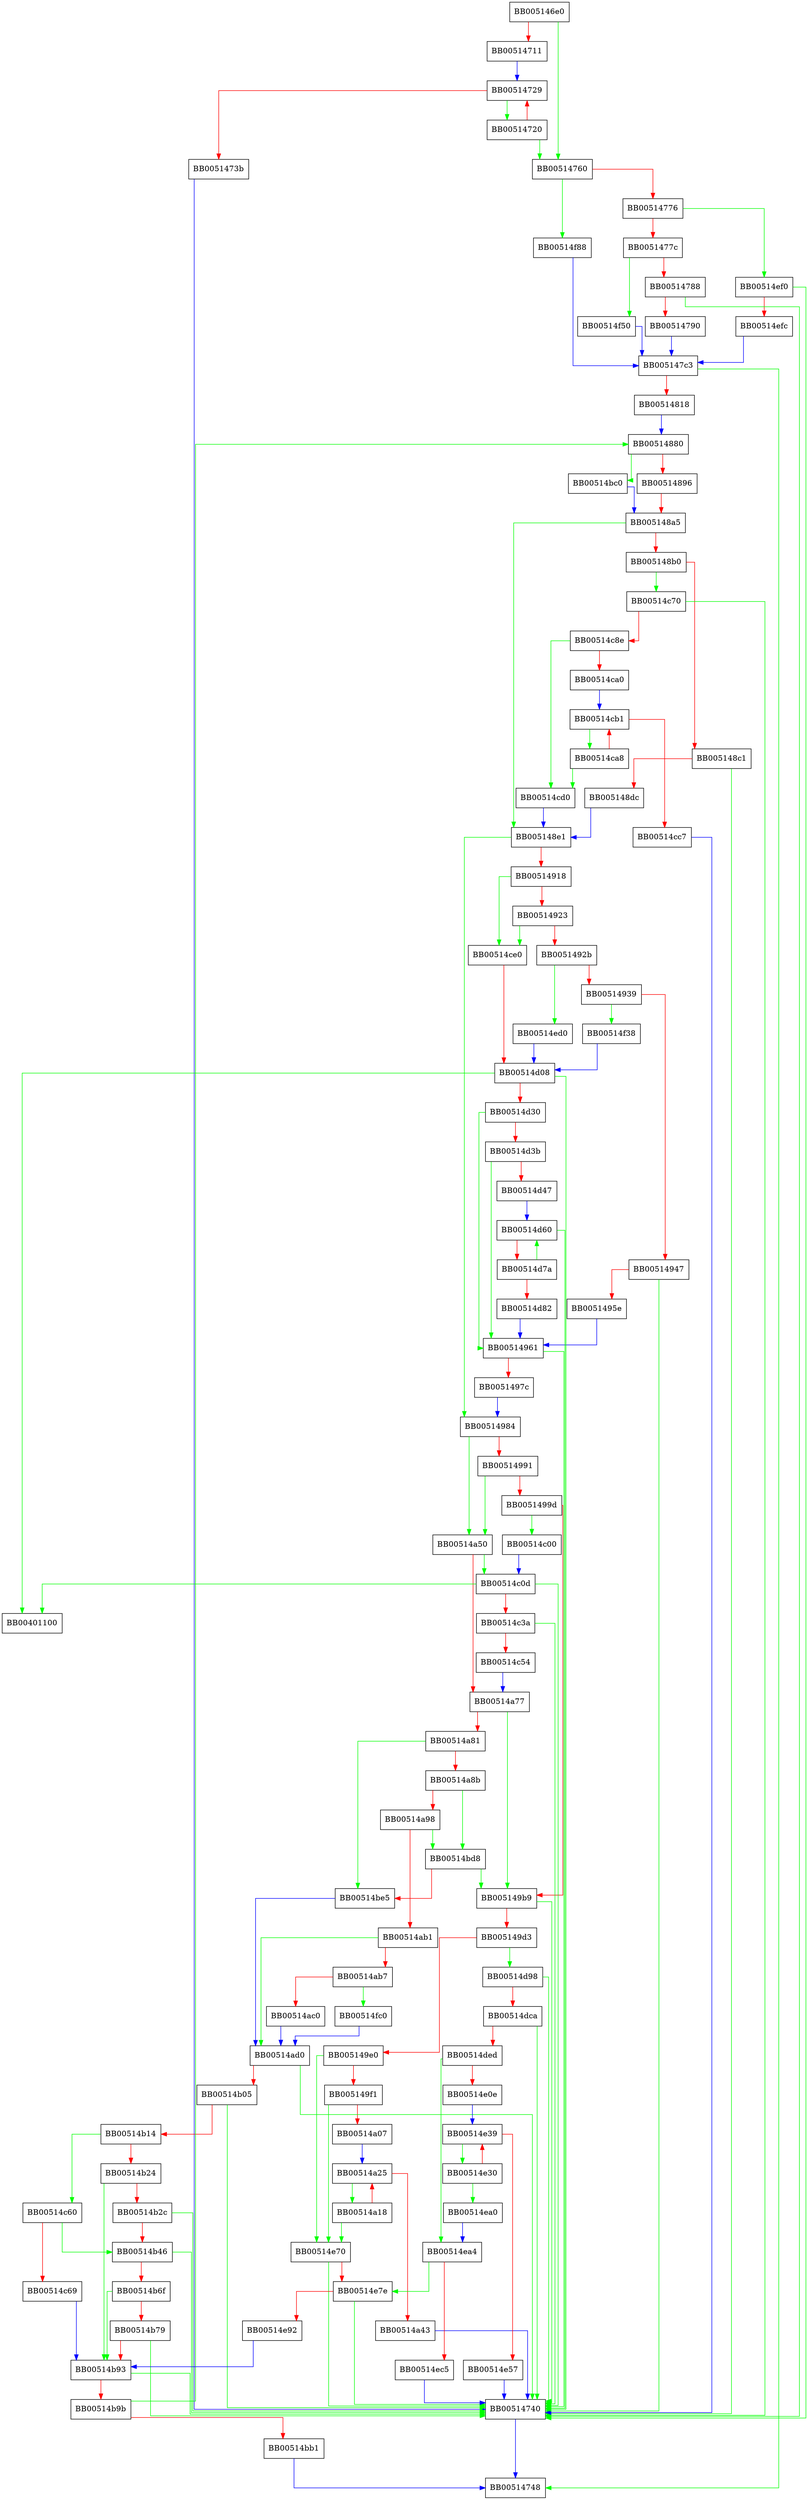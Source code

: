 digraph do_name_ex {
  node [shape="box"];
  graph [splines=ortho];
  BB005146e0 -> BB00514760 [color="green"];
  BB005146e0 -> BB00514711 [color="red"];
  BB00514711 -> BB00514729 [color="blue"];
  BB00514720 -> BB00514760 [color="green"];
  BB00514720 -> BB00514729 [color="red"];
  BB00514729 -> BB00514720 [color="green"];
  BB00514729 -> BB0051473b [color="red"];
  BB0051473b -> BB00514740 [color="blue"];
  BB00514740 -> BB00514748 [color="blue"];
  BB00514760 -> BB00514f88 [color="green"];
  BB00514760 -> BB00514776 [color="red"];
  BB00514776 -> BB00514ef0 [color="green"];
  BB00514776 -> BB0051477c [color="red"];
  BB0051477c -> BB00514f50 [color="green"];
  BB0051477c -> BB00514788 [color="red"];
  BB00514788 -> BB00514740 [color="green"];
  BB00514788 -> BB00514790 [color="red"];
  BB00514790 -> BB005147c3 [color="blue"];
  BB005147c3 -> BB00514748 [color="green"];
  BB005147c3 -> BB00514818 [color="red"];
  BB00514818 -> BB00514880 [color="blue"];
  BB00514880 -> BB00514bc0 [color="green"];
  BB00514880 -> BB00514896 [color="red"];
  BB00514896 -> BB005148a5 [color="red"];
  BB005148a5 -> BB005148e1 [color="green"];
  BB005148a5 -> BB005148b0 [color="red"];
  BB005148b0 -> BB00514c70 [color="green"];
  BB005148b0 -> BB005148c1 [color="red"];
  BB005148c1 -> BB00514740 [color="green"];
  BB005148c1 -> BB005148dc [color="red"];
  BB005148dc -> BB005148e1 [color="blue"];
  BB005148e1 -> BB00514984 [color="green"];
  BB005148e1 -> BB00514918 [color="red"];
  BB00514918 -> BB00514ce0 [color="green"];
  BB00514918 -> BB00514923 [color="red"];
  BB00514923 -> BB00514ce0 [color="green"];
  BB00514923 -> BB0051492b [color="red"];
  BB0051492b -> BB00514ed0 [color="green"];
  BB0051492b -> BB00514939 [color="red"];
  BB00514939 -> BB00514f38 [color="green"];
  BB00514939 -> BB00514947 [color="red"];
  BB00514947 -> BB00514740 [color="green"];
  BB00514947 -> BB0051495e [color="red"];
  BB0051495e -> BB00514961 [color="blue"];
  BB00514961 -> BB00514740 [color="green"];
  BB00514961 -> BB0051497c [color="red"];
  BB0051497c -> BB00514984 [color="blue"];
  BB00514984 -> BB00514a50 [color="green"];
  BB00514984 -> BB00514991 [color="red"];
  BB00514991 -> BB00514a50 [color="green"];
  BB00514991 -> BB0051499d [color="red"];
  BB0051499d -> BB00514c00 [color="green"];
  BB0051499d -> BB005149b9 [color="red"];
  BB005149b9 -> BB00514740 [color="green"];
  BB005149b9 -> BB005149d3 [color="red"];
  BB005149d3 -> BB00514d98 [color="green"];
  BB005149d3 -> BB005149e0 [color="red"];
  BB005149e0 -> BB00514e70 [color="green"];
  BB005149e0 -> BB005149f1 [color="red"];
  BB005149f1 -> BB00514e70 [color="green"];
  BB005149f1 -> BB00514a07 [color="red"];
  BB00514a07 -> BB00514a25 [color="blue"];
  BB00514a18 -> BB00514e70 [color="green"];
  BB00514a18 -> BB00514a25 [color="red"];
  BB00514a25 -> BB00514a18 [color="green"];
  BB00514a25 -> BB00514a43 [color="red"];
  BB00514a43 -> BB00514740 [color="blue"];
  BB00514a50 -> BB00514c0d [color="green"];
  BB00514a50 -> BB00514a77 [color="red"];
  BB00514a77 -> BB005149b9 [color="green"];
  BB00514a77 -> BB00514a81 [color="red"];
  BB00514a81 -> BB00514be5 [color="green"];
  BB00514a81 -> BB00514a8b [color="red"];
  BB00514a8b -> BB00514bd8 [color="green"];
  BB00514a8b -> BB00514a98 [color="red"];
  BB00514a98 -> BB00514bd8 [color="green"];
  BB00514a98 -> BB00514ab1 [color="red"];
  BB00514ab1 -> BB00514ad0 [color="green"];
  BB00514ab1 -> BB00514ab7 [color="red"];
  BB00514ab7 -> BB00514fc0 [color="green"];
  BB00514ab7 -> BB00514ac0 [color="red"];
  BB00514ac0 -> BB00514ad0 [color="blue"];
  BB00514ad0 -> BB00514740 [color="green"];
  BB00514ad0 -> BB00514b05 [color="red"];
  BB00514b05 -> BB00514740 [color="green"];
  BB00514b05 -> BB00514b14 [color="red"];
  BB00514b14 -> BB00514c60 [color="green"];
  BB00514b14 -> BB00514b24 [color="red"];
  BB00514b24 -> BB00514b93 [color="green"];
  BB00514b24 -> BB00514b2c [color="red"];
  BB00514b2c -> BB00514740 [color="green"];
  BB00514b2c -> BB00514b46 [color="red"];
  BB00514b46 -> BB00514740 [color="green"];
  BB00514b46 -> BB00514b6f [color="red"];
  BB00514b6f -> BB00514b93 [color="green"];
  BB00514b6f -> BB00514b79 [color="red"];
  BB00514b79 -> BB00514740 [color="green"];
  BB00514b79 -> BB00514b93 [color="red"];
  BB00514b93 -> BB00514740 [color="green"];
  BB00514b93 -> BB00514b9b [color="red"];
  BB00514b9b -> BB00514880 [color="green"];
  BB00514b9b -> BB00514bb1 [color="red"];
  BB00514bb1 -> BB00514748 [color="blue"];
  BB00514bc0 -> BB005148a5 [color="blue"];
  BB00514bd8 -> BB005149b9 [color="green"];
  BB00514bd8 -> BB00514be5 [color="red"];
  BB00514be5 -> BB00514ad0 [color="blue"];
  BB00514c00 -> BB00514c0d [color="blue"];
  BB00514c0d -> BB00401100 [color="green"];
  BB00514c0d -> BB00514740 [color="green"];
  BB00514c0d -> BB00514c3a [color="red"];
  BB00514c3a -> BB00514740 [color="green"];
  BB00514c3a -> BB00514c54 [color="red"];
  BB00514c54 -> BB00514a77 [color="blue"];
  BB00514c60 -> BB00514b46 [color="green"];
  BB00514c60 -> BB00514c69 [color="red"];
  BB00514c69 -> BB00514b93 [color="blue"];
  BB00514c70 -> BB00514740 [color="green"];
  BB00514c70 -> BB00514c8e [color="red"];
  BB00514c8e -> BB00514cd0 [color="green"];
  BB00514c8e -> BB00514ca0 [color="red"];
  BB00514ca0 -> BB00514cb1 [color="blue"];
  BB00514ca8 -> BB00514cd0 [color="green"];
  BB00514ca8 -> BB00514cb1 [color="red"];
  BB00514cb1 -> BB00514ca8 [color="green"];
  BB00514cb1 -> BB00514cc7 [color="red"];
  BB00514cc7 -> BB00514740 [color="blue"];
  BB00514cd0 -> BB005148e1 [color="blue"];
  BB00514ce0 -> BB00514d08 [color="red"];
  BB00514d08 -> BB00401100 [color="green"];
  BB00514d08 -> BB00514740 [color="green"];
  BB00514d08 -> BB00514d30 [color="red"];
  BB00514d30 -> BB00514961 [color="green"];
  BB00514d30 -> BB00514d3b [color="red"];
  BB00514d3b -> BB00514961 [color="green"];
  BB00514d3b -> BB00514d47 [color="red"];
  BB00514d47 -> BB00514d60 [color="blue"];
  BB00514d60 -> BB00514740 [color="green"];
  BB00514d60 -> BB00514d7a [color="red"];
  BB00514d7a -> BB00514d60 [color="green"];
  BB00514d7a -> BB00514d82 [color="red"];
  BB00514d82 -> BB00514961 [color="blue"];
  BB00514d98 -> BB00514740 [color="green"];
  BB00514d98 -> BB00514dca [color="red"];
  BB00514dca -> BB00514740 [color="green"];
  BB00514dca -> BB00514ded [color="red"];
  BB00514ded -> BB00514ea4 [color="green"];
  BB00514ded -> BB00514e0e [color="red"];
  BB00514e0e -> BB00514e39 [color="blue"];
  BB00514e30 -> BB00514ea0 [color="green"];
  BB00514e30 -> BB00514e39 [color="red"];
  BB00514e39 -> BB00514e30 [color="green"];
  BB00514e39 -> BB00514e57 [color="red"];
  BB00514e57 -> BB00514740 [color="blue"];
  BB00514e70 -> BB00514740 [color="green"];
  BB00514e70 -> BB00514e7e [color="red"];
  BB00514e7e -> BB00514740 [color="green"];
  BB00514e7e -> BB00514e92 [color="red"];
  BB00514e92 -> BB00514b93 [color="blue"];
  BB00514ea0 -> BB00514ea4 [color="blue"];
  BB00514ea4 -> BB00514e7e [color="green"];
  BB00514ea4 -> BB00514ec5 [color="red"];
  BB00514ec5 -> BB00514740 [color="blue"];
  BB00514ed0 -> BB00514d08 [color="blue"];
  BB00514ef0 -> BB00514740 [color="green"];
  BB00514ef0 -> BB00514efc [color="red"];
  BB00514efc -> BB005147c3 [color="blue"];
  BB00514f38 -> BB00514d08 [color="blue"];
  BB00514f50 -> BB005147c3 [color="blue"];
  BB00514f88 -> BB005147c3 [color="blue"];
  BB00514fc0 -> BB00514ad0 [color="blue"];
}